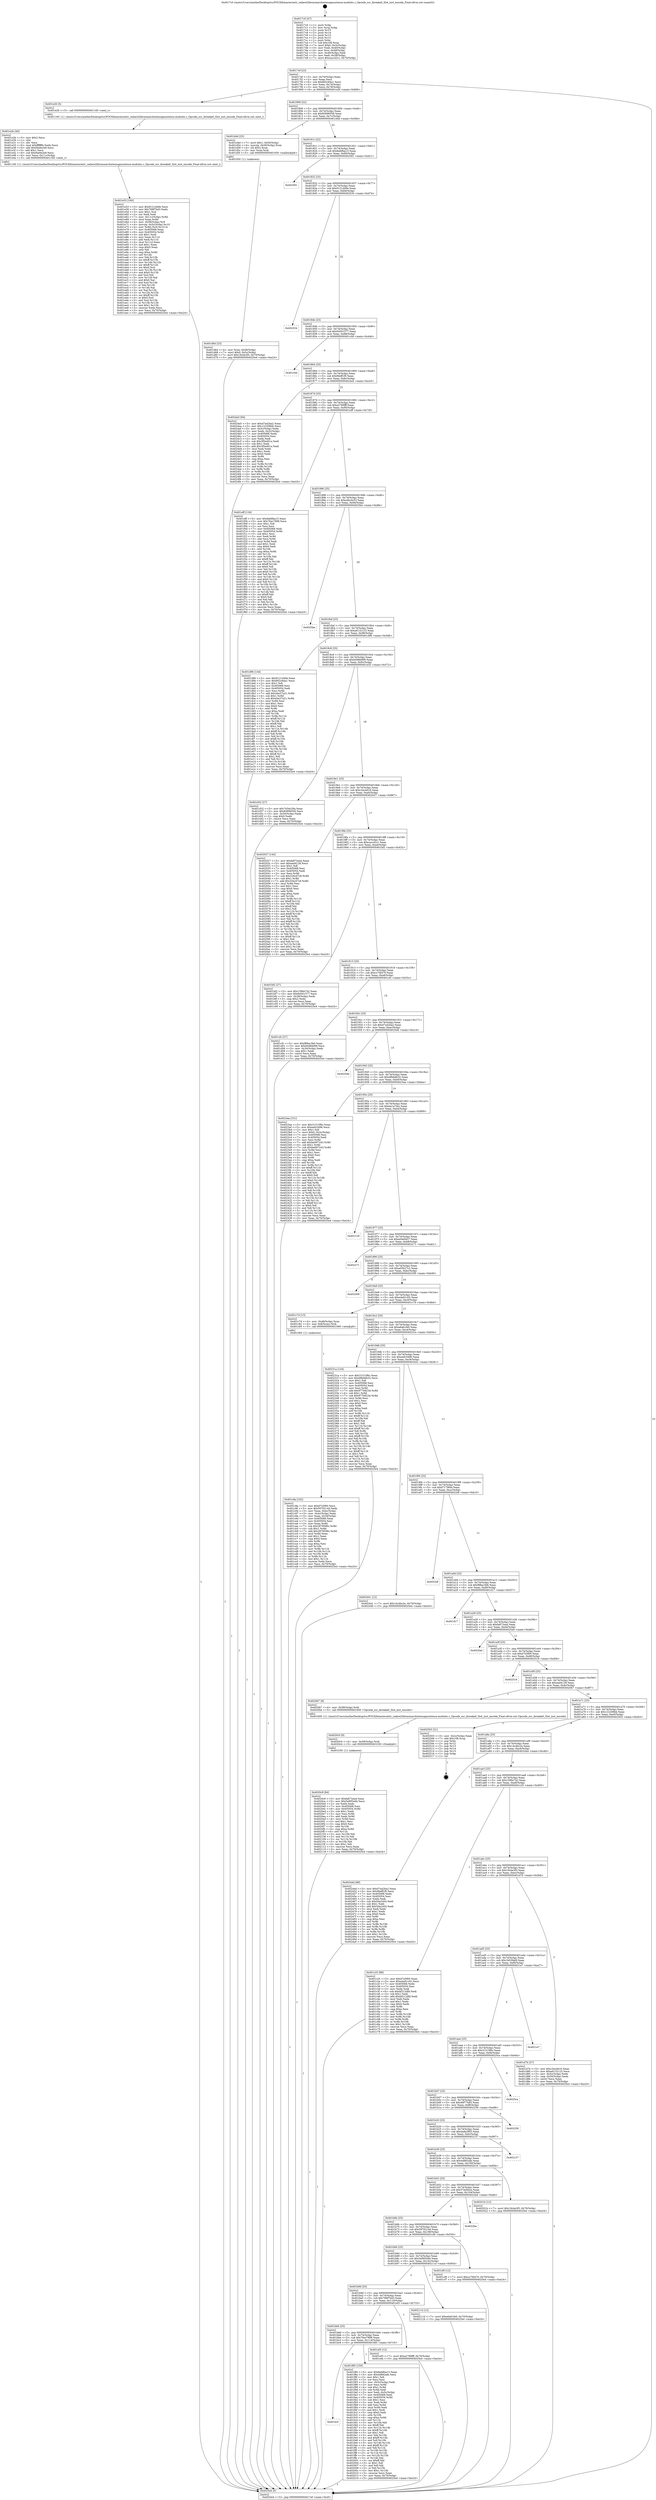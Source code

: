 digraph "0x4017c0" {
  label = "0x4017c0 (/mnt/c/Users/mathe/Desktop/tcc/POCII/binaries/extr_radare2librasmarchxtensagnuxtensa-modules.c_Opcode_xsr_ibreaka0_Slot_inst_encode_Final-ollvm.out::main(0))"
  labelloc = "t"
  node[shape=record]

  Entry [label="",width=0.3,height=0.3,shape=circle,fillcolor=black,style=filled]
  "0x4017ef" [label="{
     0x4017ef [23]\l
     | [instrs]\l
     &nbsp;&nbsp;0x4017ef \<+3\>: mov -0x70(%rbp),%eax\l
     &nbsp;&nbsp;0x4017f2 \<+2\>: mov %eax,%ecx\l
     &nbsp;&nbsp;0x4017f4 \<+6\>: sub $0x802c64a1,%ecx\l
     &nbsp;&nbsp;0x4017fa \<+3\>: mov %eax,-0x74(%rbp)\l
     &nbsp;&nbsp;0x4017fd \<+3\>: mov %ecx,-0x78(%rbp)\l
     &nbsp;&nbsp;0x401800 \<+6\>: je 0000000000401e26 \<main+0x666\>\l
  }"]
  "0x401e26" [label="{
     0x401e26 [5]\l
     | [instrs]\l
     &nbsp;&nbsp;0x401e26 \<+5\>: call 0000000000401160 \<next_i\>\l
     | [calls]\l
     &nbsp;&nbsp;0x401160 \{1\} (/mnt/c/Users/mathe/Desktop/tcc/POCII/binaries/extr_radare2librasmarchxtensagnuxtensa-modules.c_Opcode_xsr_ibreaka0_Slot_inst_encode_Final-ollvm.out::next_i)\l
  }"]
  "0x401806" [label="{
     0x401806 [22]\l
     | [instrs]\l
     &nbsp;&nbsp;0x401806 \<+5\>: jmp 000000000040180b \<main+0x4b\>\l
     &nbsp;&nbsp;0x40180b \<+3\>: mov -0x74(%rbp),%eax\l
     &nbsp;&nbsp;0x40180e \<+5\>: sub $0x83696556,%eax\l
     &nbsp;&nbsp;0x401813 \<+3\>: mov %eax,-0x7c(%rbp)\l
     &nbsp;&nbsp;0x401816 \<+6\>: je 0000000000401d4d \<main+0x58d\>\l
  }"]
  Exit [label="",width=0.3,height=0.3,shape=circle,fillcolor=black,style=filled,peripheries=2]
  "0x401d4d" [label="{
     0x401d4d [23]\l
     | [instrs]\l
     &nbsp;&nbsp;0x401d4d \<+7\>: movl $0x1,-0x50(%rbp)\l
     &nbsp;&nbsp;0x401d54 \<+4\>: movslq -0x50(%rbp),%rax\l
     &nbsp;&nbsp;0x401d58 \<+4\>: shl $0x2,%rax\l
     &nbsp;&nbsp;0x401d5c \<+3\>: mov %rax,%rdi\l
     &nbsp;&nbsp;0x401d5f \<+5\>: call 0000000000401050 \<malloc@plt\>\l
     | [calls]\l
     &nbsp;&nbsp;0x401050 \{1\} (unknown)\l
  }"]
  "0x40181c" [label="{
     0x40181c [22]\l
     | [instrs]\l
     &nbsp;&nbsp;0x40181c \<+5\>: jmp 0000000000401821 \<main+0x61\>\l
     &nbsp;&nbsp;0x401821 \<+3\>: mov -0x74(%rbp),%eax\l
     &nbsp;&nbsp;0x401824 \<+5\>: sub $0x8a68ba15,%eax\l
     &nbsp;&nbsp;0x401829 \<+3\>: mov %eax,-0x80(%rbp)\l
     &nbsp;&nbsp;0x40182c \<+6\>: je 0000000000402581 \<main+0xdc1\>\l
  }"]
  "0x4020c9" [label="{
     0x4020c9 [84]\l
     | [instrs]\l
     &nbsp;&nbsp;0x4020c9 \<+5\>: mov $0xfa872ea4,%eax\l
     &nbsp;&nbsp;0x4020ce \<+5\>: mov $0x5e99544b,%ecx\l
     &nbsp;&nbsp;0x4020d3 \<+2\>: xor %edx,%edx\l
     &nbsp;&nbsp;0x4020d5 \<+7\>: mov 0x405068,%esi\l
     &nbsp;&nbsp;0x4020dc \<+8\>: mov 0x405054,%r8d\l
     &nbsp;&nbsp;0x4020e4 \<+3\>: sub $0x1,%edx\l
     &nbsp;&nbsp;0x4020e7 \<+3\>: mov %esi,%r9d\l
     &nbsp;&nbsp;0x4020ea \<+3\>: add %edx,%r9d\l
     &nbsp;&nbsp;0x4020ed \<+4\>: imul %r9d,%esi\l
     &nbsp;&nbsp;0x4020f1 \<+3\>: and $0x1,%esi\l
     &nbsp;&nbsp;0x4020f4 \<+3\>: cmp $0x0,%esi\l
     &nbsp;&nbsp;0x4020f7 \<+4\>: sete %r10b\l
     &nbsp;&nbsp;0x4020fb \<+4\>: cmp $0xa,%r8d\l
     &nbsp;&nbsp;0x4020ff \<+4\>: setl %r11b\l
     &nbsp;&nbsp;0x402103 \<+3\>: mov %r10b,%bl\l
     &nbsp;&nbsp;0x402106 \<+3\>: and %r11b,%bl\l
     &nbsp;&nbsp;0x402109 \<+3\>: xor %r11b,%r10b\l
     &nbsp;&nbsp;0x40210c \<+3\>: or %r10b,%bl\l
     &nbsp;&nbsp;0x40210f \<+3\>: test $0x1,%bl\l
     &nbsp;&nbsp;0x402112 \<+3\>: cmovne %ecx,%eax\l
     &nbsp;&nbsp;0x402115 \<+3\>: mov %eax,-0x70(%rbp)\l
     &nbsp;&nbsp;0x402118 \<+5\>: jmp 00000000004025e4 \<main+0xe24\>\l
  }"]
  "0x402581" [label="{
     0x402581\l
  }", style=dashed]
  "0x401832" [label="{
     0x401832 [25]\l
     | [instrs]\l
     &nbsp;&nbsp;0x401832 \<+5\>: jmp 0000000000401837 \<main+0x77\>\l
     &nbsp;&nbsp;0x401837 \<+3\>: mov -0x74(%rbp),%eax\l
     &nbsp;&nbsp;0x40183a \<+5\>: sub $0x9121d49e,%eax\l
     &nbsp;&nbsp;0x40183f \<+6\>: mov %eax,-0x84(%rbp)\l
     &nbsp;&nbsp;0x401845 \<+6\>: je 0000000000402534 \<main+0xd74\>\l
  }"]
  "0x4020c0" [label="{
     0x4020c0 [9]\l
     | [instrs]\l
     &nbsp;&nbsp;0x4020c0 \<+4\>: mov -0x58(%rbp),%rdi\l
     &nbsp;&nbsp;0x4020c4 \<+5\>: call 0000000000401030 \<free@plt\>\l
     | [calls]\l
     &nbsp;&nbsp;0x401030 \{1\} (unknown)\l
  }"]
  "0x402534" [label="{
     0x402534\l
  }", style=dashed]
  "0x40184b" [label="{
     0x40184b [25]\l
     | [instrs]\l
     &nbsp;&nbsp;0x40184b \<+5\>: jmp 0000000000401850 \<main+0x90\>\l
     &nbsp;&nbsp;0x401850 \<+3\>: mov -0x74(%rbp),%eax\l
     &nbsp;&nbsp;0x401853 \<+5\>: sub $0x94501577,%eax\l
     &nbsp;&nbsp;0x401858 \<+6\>: mov %eax,-0x88(%rbp)\l
     &nbsp;&nbsp;0x40185e \<+6\>: je 0000000000401c0d \<main+0x44d\>\l
  }"]
  "0x401bcf" [label="{
     0x401bcf\l
  }", style=dashed]
  "0x401c0d" [label="{
     0x401c0d\l
  }", style=dashed]
  "0x401864" [label="{
     0x401864 [25]\l
     | [instrs]\l
     &nbsp;&nbsp;0x401864 \<+5\>: jmp 0000000000401869 \<main+0xa9\>\l
     &nbsp;&nbsp;0x401869 \<+3\>: mov -0x74(%rbp),%eax\l
     &nbsp;&nbsp;0x40186c \<+5\>: sub $0x96eff1f0,%eax\l
     &nbsp;&nbsp;0x401871 \<+6\>: mov %eax,-0x8c(%rbp)\l
     &nbsp;&nbsp;0x401877 \<+6\>: je 00000000004024a5 \<main+0xce5\>\l
  }"]
  "0x401f85" [label="{
     0x401f85 [150]\l
     | [instrs]\l
     &nbsp;&nbsp;0x401f85 \<+5\>: mov $0x8a68ba15,%eax\l
     &nbsp;&nbsp;0x401f8a \<+5\>: mov $0x4d892afe,%ecx\l
     &nbsp;&nbsp;0x401f8f \<+2\>: mov $0x1,%dl\l
     &nbsp;&nbsp;0x401f91 \<+2\>: xor %esi,%esi\l
     &nbsp;&nbsp;0x401f93 \<+3\>: mov -0x5c(%rbp),%edi\l
     &nbsp;&nbsp;0x401f96 \<+3\>: mov %esi,%r8d\l
     &nbsp;&nbsp;0x401f99 \<+4\>: sub $0x1,%r8d\l
     &nbsp;&nbsp;0x401f9d \<+3\>: sub %r8d,%edi\l
     &nbsp;&nbsp;0x401fa0 \<+3\>: mov %edi,-0x5c(%rbp)\l
     &nbsp;&nbsp;0x401fa3 \<+7\>: mov 0x405068,%edi\l
     &nbsp;&nbsp;0x401faa \<+8\>: mov 0x405054,%r8d\l
     &nbsp;&nbsp;0x401fb2 \<+3\>: sub $0x1,%esi\l
     &nbsp;&nbsp;0x401fb5 \<+3\>: mov %edi,%r9d\l
     &nbsp;&nbsp;0x401fb8 \<+3\>: add %esi,%r9d\l
     &nbsp;&nbsp;0x401fbb \<+4\>: imul %r9d,%edi\l
     &nbsp;&nbsp;0x401fbf \<+3\>: and $0x1,%edi\l
     &nbsp;&nbsp;0x401fc2 \<+3\>: cmp $0x0,%edi\l
     &nbsp;&nbsp;0x401fc5 \<+4\>: sete %r10b\l
     &nbsp;&nbsp;0x401fc9 \<+4\>: cmp $0xa,%r8d\l
     &nbsp;&nbsp;0x401fcd \<+4\>: setl %r11b\l
     &nbsp;&nbsp;0x401fd1 \<+3\>: mov %r10b,%bl\l
     &nbsp;&nbsp;0x401fd4 \<+3\>: xor $0xff,%bl\l
     &nbsp;&nbsp;0x401fd7 \<+3\>: mov %r11b,%r14b\l
     &nbsp;&nbsp;0x401fda \<+4\>: xor $0xff,%r14b\l
     &nbsp;&nbsp;0x401fde \<+3\>: xor $0x1,%dl\l
     &nbsp;&nbsp;0x401fe1 \<+3\>: mov %bl,%r15b\l
     &nbsp;&nbsp;0x401fe4 \<+4\>: and $0xff,%r15b\l
     &nbsp;&nbsp;0x401fe8 \<+3\>: and %dl,%r10b\l
     &nbsp;&nbsp;0x401feb \<+3\>: mov %r14b,%r12b\l
     &nbsp;&nbsp;0x401fee \<+4\>: and $0xff,%r12b\l
     &nbsp;&nbsp;0x401ff2 \<+3\>: and %dl,%r11b\l
     &nbsp;&nbsp;0x401ff5 \<+3\>: or %r10b,%r15b\l
     &nbsp;&nbsp;0x401ff8 \<+3\>: or %r11b,%r12b\l
     &nbsp;&nbsp;0x401ffb \<+3\>: xor %r12b,%r15b\l
     &nbsp;&nbsp;0x401ffe \<+3\>: or %r14b,%bl\l
     &nbsp;&nbsp;0x402001 \<+3\>: xor $0xff,%bl\l
     &nbsp;&nbsp;0x402004 \<+3\>: or $0x1,%dl\l
     &nbsp;&nbsp;0x402007 \<+2\>: and %dl,%bl\l
     &nbsp;&nbsp;0x402009 \<+3\>: or %bl,%r15b\l
     &nbsp;&nbsp;0x40200c \<+4\>: test $0x1,%r15b\l
     &nbsp;&nbsp;0x402010 \<+3\>: cmovne %ecx,%eax\l
     &nbsp;&nbsp;0x402013 \<+3\>: mov %eax,-0x70(%rbp)\l
     &nbsp;&nbsp;0x402016 \<+5\>: jmp 00000000004025e4 \<main+0xe24\>\l
  }"]
  "0x4024a5" [label="{
     0x4024a5 [94]\l
     | [instrs]\l
     &nbsp;&nbsp;0x4024a5 \<+5\>: mov $0xd7a42ba2,%eax\l
     &nbsp;&nbsp;0x4024aa \<+5\>: mov $0x122206bb,%ecx\l
     &nbsp;&nbsp;0x4024af \<+3\>: mov -0x3c(%rbp),%edx\l
     &nbsp;&nbsp;0x4024b2 \<+3\>: mov %edx,-0x2c(%rbp)\l
     &nbsp;&nbsp;0x4024b5 \<+7\>: mov 0x405068,%edx\l
     &nbsp;&nbsp;0x4024bc \<+7\>: mov 0x405054,%esi\l
     &nbsp;&nbsp;0x4024c3 \<+2\>: mov %edx,%edi\l
     &nbsp;&nbsp;0x4024c5 \<+6\>: sub $0x3f5ed01a,%edi\l
     &nbsp;&nbsp;0x4024cb \<+3\>: sub $0x1,%edi\l
     &nbsp;&nbsp;0x4024ce \<+6\>: add $0x3f5ed01a,%edi\l
     &nbsp;&nbsp;0x4024d4 \<+3\>: imul %edi,%edx\l
     &nbsp;&nbsp;0x4024d7 \<+3\>: and $0x1,%edx\l
     &nbsp;&nbsp;0x4024da \<+3\>: cmp $0x0,%edx\l
     &nbsp;&nbsp;0x4024dd \<+4\>: sete %r8b\l
     &nbsp;&nbsp;0x4024e1 \<+3\>: cmp $0xa,%esi\l
     &nbsp;&nbsp;0x4024e4 \<+4\>: setl %r9b\l
     &nbsp;&nbsp;0x4024e8 \<+3\>: mov %r8b,%r10b\l
     &nbsp;&nbsp;0x4024eb \<+3\>: and %r9b,%r10b\l
     &nbsp;&nbsp;0x4024ee \<+3\>: xor %r9b,%r8b\l
     &nbsp;&nbsp;0x4024f1 \<+3\>: or %r8b,%r10b\l
     &nbsp;&nbsp;0x4024f4 \<+4\>: test $0x1,%r10b\l
     &nbsp;&nbsp;0x4024f8 \<+3\>: cmovne %ecx,%eax\l
     &nbsp;&nbsp;0x4024fb \<+3\>: mov %eax,-0x70(%rbp)\l
     &nbsp;&nbsp;0x4024fe \<+5\>: jmp 00000000004025e4 \<main+0xe24\>\l
  }"]
  "0x40187d" [label="{
     0x40187d [25]\l
     | [instrs]\l
     &nbsp;&nbsp;0x40187d \<+5\>: jmp 0000000000401882 \<main+0xc2\>\l
     &nbsp;&nbsp;0x401882 \<+3\>: mov -0x74(%rbp),%eax\l
     &nbsp;&nbsp;0x401885 \<+5\>: sub $0xa2789fff,%eax\l
     &nbsp;&nbsp;0x40188a \<+6\>: mov %eax,-0x90(%rbp)\l
     &nbsp;&nbsp;0x401890 \<+6\>: je 0000000000401eff \<main+0x73f\>\l
  }"]
  "0x401bb6" [label="{
     0x401bb6 [25]\l
     | [instrs]\l
     &nbsp;&nbsp;0x401bb6 \<+5\>: jmp 0000000000401bbb \<main+0x3fb\>\l
     &nbsp;&nbsp;0x401bbb \<+3\>: mov -0x74(%rbp),%eax\l
     &nbsp;&nbsp;0x401bbe \<+5\>: sub $0x76ac7898,%eax\l
     &nbsp;&nbsp;0x401bc3 \<+6\>: mov %eax,-0x114(%rbp)\l
     &nbsp;&nbsp;0x401bc9 \<+6\>: je 0000000000401f85 \<main+0x7c5\>\l
  }"]
  "0x401eff" [label="{
     0x401eff [134]\l
     | [instrs]\l
     &nbsp;&nbsp;0x401eff \<+5\>: mov $0x8a68ba15,%eax\l
     &nbsp;&nbsp;0x401f04 \<+5\>: mov $0x76ac7898,%ecx\l
     &nbsp;&nbsp;0x401f09 \<+2\>: mov $0x1,%dl\l
     &nbsp;&nbsp;0x401f0b \<+2\>: xor %esi,%esi\l
     &nbsp;&nbsp;0x401f0d \<+7\>: mov 0x405068,%edi\l
     &nbsp;&nbsp;0x401f14 \<+8\>: mov 0x405054,%r8d\l
     &nbsp;&nbsp;0x401f1c \<+3\>: sub $0x1,%esi\l
     &nbsp;&nbsp;0x401f1f \<+3\>: mov %edi,%r9d\l
     &nbsp;&nbsp;0x401f22 \<+3\>: add %esi,%r9d\l
     &nbsp;&nbsp;0x401f25 \<+4\>: imul %r9d,%edi\l
     &nbsp;&nbsp;0x401f29 \<+3\>: and $0x1,%edi\l
     &nbsp;&nbsp;0x401f2c \<+3\>: cmp $0x0,%edi\l
     &nbsp;&nbsp;0x401f2f \<+4\>: sete %r10b\l
     &nbsp;&nbsp;0x401f33 \<+4\>: cmp $0xa,%r8d\l
     &nbsp;&nbsp;0x401f37 \<+4\>: setl %r11b\l
     &nbsp;&nbsp;0x401f3b \<+3\>: mov %r10b,%bl\l
     &nbsp;&nbsp;0x401f3e \<+3\>: xor $0xff,%bl\l
     &nbsp;&nbsp;0x401f41 \<+3\>: mov %r11b,%r14b\l
     &nbsp;&nbsp;0x401f44 \<+4\>: xor $0xff,%r14b\l
     &nbsp;&nbsp;0x401f48 \<+3\>: xor $0x0,%dl\l
     &nbsp;&nbsp;0x401f4b \<+3\>: mov %bl,%r15b\l
     &nbsp;&nbsp;0x401f4e \<+4\>: and $0x0,%r15b\l
     &nbsp;&nbsp;0x401f52 \<+3\>: and %dl,%r10b\l
     &nbsp;&nbsp;0x401f55 \<+3\>: mov %r14b,%r12b\l
     &nbsp;&nbsp;0x401f58 \<+4\>: and $0x0,%r12b\l
     &nbsp;&nbsp;0x401f5c \<+3\>: and %dl,%r11b\l
     &nbsp;&nbsp;0x401f5f \<+3\>: or %r10b,%r15b\l
     &nbsp;&nbsp;0x401f62 \<+3\>: or %r11b,%r12b\l
     &nbsp;&nbsp;0x401f65 \<+3\>: xor %r12b,%r15b\l
     &nbsp;&nbsp;0x401f68 \<+3\>: or %r14b,%bl\l
     &nbsp;&nbsp;0x401f6b \<+3\>: xor $0xff,%bl\l
     &nbsp;&nbsp;0x401f6e \<+3\>: or $0x0,%dl\l
     &nbsp;&nbsp;0x401f71 \<+2\>: and %dl,%bl\l
     &nbsp;&nbsp;0x401f73 \<+3\>: or %bl,%r15b\l
     &nbsp;&nbsp;0x401f76 \<+4\>: test $0x1,%r15b\l
     &nbsp;&nbsp;0x401f7a \<+3\>: cmovne %ecx,%eax\l
     &nbsp;&nbsp;0x401f7d \<+3\>: mov %eax,-0x70(%rbp)\l
     &nbsp;&nbsp;0x401f80 \<+5\>: jmp 00000000004025e4 \<main+0xe24\>\l
  }"]
  "0x401896" [label="{
     0x401896 [25]\l
     | [instrs]\l
     &nbsp;&nbsp;0x401896 \<+5\>: jmp 000000000040189b \<main+0xdb\>\l
     &nbsp;&nbsp;0x40189b \<+3\>: mov -0x74(%rbp),%eax\l
     &nbsp;&nbsp;0x40189e \<+5\>: sub $0xa4bc4c53,%eax\l
     &nbsp;&nbsp;0x4018a3 \<+6\>: mov %eax,-0x94(%rbp)\l
     &nbsp;&nbsp;0x4018a9 \<+6\>: je 00000000004025be \<main+0xdfe\>\l
  }"]
  "0x401ef3" [label="{
     0x401ef3 [12]\l
     | [instrs]\l
     &nbsp;&nbsp;0x401ef3 \<+7\>: movl $0xa2789fff,-0x70(%rbp)\l
     &nbsp;&nbsp;0x401efa \<+5\>: jmp 00000000004025e4 \<main+0xe24\>\l
  }"]
  "0x4025be" [label="{
     0x4025be\l
  }", style=dashed]
  "0x4018af" [label="{
     0x4018af [25]\l
     | [instrs]\l
     &nbsp;&nbsp;0x4018af \<+5\>: jmp 00000000004018b4 \<main+0xf4\>\l
     &nbsp;&nbsp;0x4018b4 \<+3\>: mov -0x74(%rbp),%eax\l
     &nbsp;&nbsp;0x4018b7 \<+5\>: sub $0xa6132123,%eax\l
     &nbsp;&nbsp;0x4018bc \<+6\>: mov %eax,-0x98(%rbp)\l
     &nbsp;&nbsp;0x4018c2 \<+6\>: je 0000000000401d96 \<main+0x5d6\>\l
  }"]
  "0x401b9d" [label="{
     0x401b9d [25]\l
     | [instrs]\l
     &nbsp;&nbsp;0x401b9d \<+5\>: jmp 0000000000401ba2 \<main+0x3e2\>\l
     &nbsp;&nbsp;0x401ba2 \<+3\>: mov -0x74(%rbp),%eax\l
     &nbsp;&nbsp;0x401ba5 \<+5\>: sub $0x768f7bd3,%eax\l
     &nbsp;&nbsp;0x401baa \<+6\>: mov %eax,-0x110(%rbp)\l
     &nbsp;&nbsp;0x401bb0 \<+6\>: je 0000000000401ef3 \<main+0x733\>\l
  }"]
  "0x401d96" [label="{
     0x401d96 [144]\l
     | [instrs]\l
     &nbsp;&nbsp;0x401d96 \<+5\>: mov $0x9121d49e,%eax\l
     &nbsp;&nbsp;0x401d9b \<+5\>: mov $0x802c64a1,%ecx\l
     &nbsp;&nbsp;0x401da0 \<+2\>: mov $0x1,%dl\l
     &nbsp;&nbsp;0x401da2 \<+7\>: mov 0x405068,%esi\l
     &nbsp;&nbsp;0x401da9 \<+7\>: mov 0x405054,%edi\l
     &nbsp;&nbsp;0x401db0 \<+3\>: mov %esi,%r8d\l
     &nbsp;&nbsp;0x401db3 \<+7\>: add $0x44e37a21,%r8d\l
     &nbsp;&nbsp;0x401dba \<+4\>: sub $0x1,%r8d\l
     &nbsp;&nbsp;0x401dbe \<+7\>: sub $0x44e37a21,%r8d\l
     &nbsp;&nbsp;0x401dc5 \<+4\>: imul %r8d,%esi\l
     &nbsp;&nbsp;0x401dc9 \<+3\>: and $0x1,%esi\l
     &nbsp;&nbsp;0x401dcc \<+3\>: cmp $0x0,%esi\l
     &nbsp;&nbsp;0x401dcf \<+4\>: sete %r9b\l
     &nbsp;&nbsp;0x401dd3 \<+3\>: cmp $0xa,%edi\l
     &nbsp;&nbsp;0x401dd6 \<+4\>: setl %r10b\l
     &nbsp;&nbsp;0x401dda \<+3\>: mov %r9b,%r11b\l
     &nbsp;&nbsp;0x401ddd \<+4\>: xor $0xff,%r11b\l
     &nbsp;&nbsp;0x401de1 \<+3\>: mov %r10b,%bl\l
     &nbsp;&nbsp;0x401de4 \<+3\>: xor $0xff,%bl\l
     &nbsp;&nbsp;0x401de7 \<+3\>: xor $0x1,%dl\l
     &nbsp;&nbsp;0x401dea \<+3\>: mov %r11b,%r14b\l
     &nbsp;&nbsp;0x401ded \<+4\>: and $0xff,%r14b\l
     &nbsp;&nbsp;0x401df1 \<+3\>: and %dl,%r9b\l
     &nbsp;&nbsp;0x401df4 \<+3\>: mov %bl,%r15b\l
     &nbsp;&nbsp;0x401df7 \<+4\>: and $0xff,%r15b\l
     &nbsp;&nbsp;0x401dfb \<+3\>: and %dl,%r10b\l
     &nbsp;&nbsp;0x401dfe \<+3\>: or %r9b,%r14b\l
     &nbsp;&nbsp;0x401e01 \<+3\>: or %r10b,%r15b\l
     &nbsp;&nbsp;0x401e04 \<+3\>: xor %r15b,%r14b\l
     &nbsp;&nbsp;0x401e07 \<+3\>: or %bl,%r11b\l
     &nbsp;&nbsp;0x401e0a \<+4\>: xor $0xff,%r11b\l
     &nbsp;&nbsp;0x401e0e \<+3\>: or $0x1,%dl\l
     &nbsp;&nbsp;0x401e11 \<+3\>: and %dl,%r11b\l
     &nbsp;&nbsp;0x401e14 \<+3\>: or %r11b,%r14b\l
     &nbsp;&nbsp;0x401e17 \<+4\>: test $0x1,%r14b\l
     &nbsp;&nbsp;0x401e1b \<+3\>: cmovne %ecx,%eax\l
     &nbsp;&nbsp;0x401e1e \<+3\>: mov %eax,-0x70(%rbp)\l
     &nbsp;&nbsp;0x401e21 \<+5\>: jmp 00000000004025e4 \<main+0xe24\>\l
  }"]
  "0x4018c8" [label="{
     0x4018c8 [25]\l
     | [instrs]\l
     &nbsp;&nbsp;0x4018c8 \<+5\>: jmp 00000000004018cd \<main+0x10d\>\l
     &nbsp;&nbsp;0x4018cd \<+3\>: mov -0x74(%rbp),%eax\l
     &nbsp;&nbsp;0x4018d0 \<+5\>: sub $0xb0d8dd99,%eax\l
     &nbsp;&nbsp;0x4018d5 \<+6\>: mov %eax,-0x9c(%rbp)\l
     &nbsp;&nbsp;0x4018db \<+6\>: je 0000000000401d32 \<main+0x572\>\l
  }"]
  "0x40211d" [label="{
     0x40211d [12]\l
     | [instrs]\l
     &nbsp;&nbsp;0x40211d \<+7\>: movl $0xe6a61fe0,-0x70(%rbp)\l
     &nbsp;&nbsp;0x402124 \<+5\>: jmp 00000000004025e4 \<main+0xe24\>\l
  }"]
  "0x401d32" [label="{
     0x401d32 [27]\l
     | [instrs]\l
     &nbsp;&nbsp;0x401d32 \<+5\>: mov $0x7d3dc29a,%eax\l
     &nbsp;&nbsp;0x401d37 \<+5\>: mov $0x83696556,%ecx\l
     &nbsp;&nbsp;0x401d3c \<+3\>: mov -0x34(%rbp),%edx\l
     &nbsp;&nbsp;0x401d3f \<+3\>: cmp $0x0,%edx\l
     &nbsp;&nbsp;0x401d42 \<+3\>: cmove %ecx,%eax\l
     &nbsp;&nbsp;0x401d45 \<+3\>: mov %eax,-0x70(%rbp)\l
     &nbsp;&nbsp;0x401d48 \<+5\>: jmp 00000000004025e4 \<main+0xe24\>\l
  }"]
  "0x4018e1" [label="{
     0x4018e1 [25]\l
     | [instrs]\l
     &nbsp;&nbsp;0x4018e1 \<+5\>: jmp 00000000004018e6 \<main+0x126\>\l
     &nbsp;&nbsp;0x4018e6 \<+3\>: mov -0x74(%rbp),%eax\l
     &nbsp;&nbsp;0x4018e9 \<+5\>: sub $0xc3ac4616,%eax\l
     &nbsp;&nbsp;0x4018ee \<+6\>: mov %eax,-0xa0(%rbp)\l
     &nbsp;&nbsp;0x4018f4 \<+6\>: je 0000000000402027 \<main+0x867\>\l
  }"]
  "0x401e53" [label="{
     0x401e53 [160]\l
     | [instrs]\l
     &nbsp;&nbsp;0x401e53 \<+5\>: mov $0x9121d49e,%ecx\l
     &nbsp;&nbsp;0x401e58 \<+5\>: mov $0x768f7bd3,%edx\l
     &nbsp;&nbsp;0x401e5d \<+3\>: mov $0x1,%sil\l
     &nbsp;&nbsp;0x401e60 \<+2\>: xor %edi,%edi\l
     &nbsp;&nbsp;0x401e62 \<+7\>: mov -0x11c(%rbp),%r8d\l
     &nbsp;&nbsp;0x401e69 \<+4\>: imul %eax,%r8d\l
     &nbsp;&nbsp;0x401e6d \<+4\>: mov -0x58(%rbp),%r9\l
     &nbsp;&nbsp;0x401e71 \<+4\>: movslq -0x5c(%rbp),%r10\l
     &nbsp;&nbsp;0x401e75 \<+4\>: mov %r8d,(%r9,%r10,4)\l
     &nbsp;&nbsp;0x401e79 \<+7\>: mov 0x405068,%eax\l
     &nbsp;&nbsp;0x401e80 \<+8\>: mov 0x405054,%r8d\l
     &nbsp;&nbsp;0x401e88 \<+3\>: sub $0x1,%edi\l
     &nbsp;&nbsp;0x401e8b \<+3\>: mov %eax,%r11d\l
     &nbsp;&nbsp;0x401e8e \<+3\>: add %edi,%r11d\l
     &nbsp;&nbsp;0x401e91 \<+4\>: imul %r11d,%eax\l
     &nbsp;&nbsp;0x401e95 \<+3\>: and $0x1,%eax\l
     &nbsp;&nbsp;0x401e98 \<+3\>: cmp $0x0,%eax\l
     &nbsp;&nbsp;0x401e9b \<+3\>: sete %bl\l
     &nbsp;&nbsp;0x401e9e \<+4\>: cmp $0xa,%r8d\l
     &nbsp;&nbsp;0x401ea2 \<+4\>: setl %r14b\l
     &nbsp;&nbsp;0x401ea6 \<+3\>: mov %bl,%r15b\l
     &nbsp;&nbsp;0x401ea9 \<+4\>: xor $0xff,%r15b\l
     &nbsp;&nbsp;0x401ead \<+3\>: mov %r14b,%r12b\l
     &nbsp;&nbsp;0x401eb0 \<+4\>: xor $0xff,%r12b\l
     &nbsp;&nbsp;0x401eb4 \<+4\>: xor $0x0,%sil\l
     &nbsp;&nbsp;0x401eb8 \<+3\>: mov %r15b,%r13b\l
     &nbsp;&nbsp;0x401ebb \<+4\>: and $0x0,%r13b\l
     &nbsp;&nbsp;0x401ebf \<+3\>: and %sil,%bl\l
     &nbsp;&nbsp;0x401ec2 \<+3\>: mov %r12b,%al\l
     &nbsp;&nbsp;0x401ec5 \<+2\>: and $0x0,%al\l
     &nbsp;&nbsp;0x401ec7 \<+3\>: and %sil,%r14b\l
     &nbsp;&nbsp;0x401eca \<+3\>: or %bl,%r13b\l
     &nbsp;&nbsp;0x401ecd \<+3\>: or %r14b,%al\l
     &nbsp;&nbsp;0x401ed0 \<+3\>: xor %al,%r13b\l
     &nbsp;&nbsp;0x401ed3 \<+3\>: or %r12b,%r15b\l
     &nbsp;&nbsp;0x401ed6 \<+4\>: xor $0xff,%r15b\l
     &nbsp;&nbsp;0x401eda \<+4\>: or $0x0,%sil\l
     &nbsp;&nbsp;0x401ede \<+3\>: and %sil,%r15b\l
     &nbsp;&nbsp;0x401ee1 \<+3\>: or %r15b,%r13b\l
     &nbsp;&nbsp;0x401ee4 \<+4\>: test $0x1,%r13b\l
     &nbsp;&nbsp;0x401ee8 \<+3\>: cmovne %edx,%ecx\l
     &nbsp;&nbsp;0x401eeb \<+3\>: mov %ecx,-0x70(%rbp)\l
     &nbsp;&nbsp;0x401eee \<+5\>: jmp 00000000004025e4 \<main+0xe24\>\l
  }"]
  "0x402027" [label="{
     0x402027 [144]\l
     | [instrs]\l
     &nbsp;&nbsp;0x402027 \<+5\>: mov $0xfa872ea4,%eax\l
     &nbsp;&nbsp;0x40202c \<+5\>: mov $0xead4128,%ecx\l
     &nbsp;&nbsp;0x402031 \<+2\>: mov $0x1,%dl\l
     &nbsp;&nbsp;0x402033 \<+7\>: mov 0x405068,%esi\l
     &nbsp;&nbsp;0x40203a \<+7\>: mov 0x405054,%edi\l
     &nbsp;&nbsp;0x402041 \<+3\>: mov %esi,%r8d\l
     &nbsp;&nbsp;0x402044 \<+7\>: sub $0x334cd7c8,%r8d\l
     &nbsp;&nbsp;0x40204b \<+4\>: sub $0x1,%r8d\l
     &nbsp;&nbsp;0x40204f \<+7\>: add $0x334cd7c8,%r8d\l
     &nbsp;&nbsp;0x402056 \<+4\>: imul %r8d,%esi\l
     &nbsp;&nbsp;0x40205a \<+3\>: and $0x1,%esi\l
     &nbsp;&nbsp;0x40205d \<+3\>: cmp $0x0,%esi\l
     &nbsp;&nbsp;0x402060 \<+4\>: sete %r9b\l
     &nbsp;&nbsp;0x402064 \<+3\>: cmp $0xa,%edi\l
     &nbsp;&nbsp;0x402067 \<+4\>: setl %r10b\l
     &nbsp;&nbsp;0x40206b \<+3\>: mov %r9b,%r11b\l
     &nbsp;&nbsp;0x40206e \<+4\>: xor $0xff,%r11b\l
     &nbsp;&nbsp;0x402072 \<+3\>: mov %r10b,%bl\l
     &nbsp;&nbsp;0x402075 \<+3\>: xor $0xff,%bl\l
     &nbsp;&nbsp;0x402078 \<+3\>: xor $0x1,%dl\l
     &nbsp;&nbsp;0x40207b \<+3\>: mov %r11b,%r14b\l
     &nbsp;&nbsp;0x40207e \<+4\>: and $0xff,%r14b\l
     &nbsp;&nbsp;0x402082 \<+3\>: and %dl,%r9b\l
     &nbsp;&nbsp;0x402085 \<+3\>: mov %bl,%r15b\l
     &nbsp;&nbsp;0x402088 \<+4\>: and $0xff,%r15b\l
     &nbsp;&nbsp;0x40208c \<+3\>: and %dl,%r10b\l
     &nbsp;&nbsp;0x40208f \<+3\>: or %r9b,%r14b\l
     &nbsp;&nbsp;0x402092 \<+3\>: or %r10b,%r15b\l
     &nbsp;&nbsp;0x402095 \<+3\>: xor %r15b,%r14b\l
     &nbsp;&nbsp;0x402098 \<+3\>: or %bl,%r11b\l
     &nbsp;&nbsp;0x40209b \<+4\>: xor $0xff,%r11b\l
     &nbsp;&nbsp;0x40209f \<+3\>: or $0x1,%dl\l
     &nbsp;&nbsp;0x4020a2 \<+3\>: and %dl,%r11b\l
     &nbsp;&nbsp;0x4020a5 \<+3\>: or %r11b,%r14b\l
     &nbsp;&nbsp;0x4020a8 \<+4\>: test $0x1,%r14b\l
     &nbsp;&nbsp;0x4020ac \<+3\>: cmovne %ecx,%eax\l
     &nbsp;&nbsp;0x4020af \<+3\>: mov %eax,-0x70(%rbp)\l
     &nbsp;&nbsp;0x4020b2 \<+5\>: jmp 00000000004025e4 \<main+0xe24\>\l
  }"]
  "0x4018fa" [label="{
     0x4018fa [25]\l
     | [instrs]\l
     &nbsp;&nbsp;0x4018fa \<+5\>: jmp 00000000004018ff \<main+0x13f\>\l
     &nbsp;&nbsp;0x4018ff \<+3\>: mov -0x74(%rbp),%eax\l
     &nbsp;&nbsp;0x401902 \<+5\>: sub $0xcacc42c1,%eax\l
     &nbsp;&nbsp;0x401907 \<+6\>: mov %eax,-0xa4(%rbp)\l
     &nbsp;&nbsp;0x40190d \<+6\>: je 0000000000401bf2 \<main+0x432\>\l
  }"]
  "0x401e2b" [label="{
     0x401e2b [40]\l
     | [instrs]\l
     &nbsp;&nbsp;0x401e2b \<+5\>: mov $0x2,%ecx\l
     &nbsp;&nbsp;0x401e30 \<+1\>: cltd\l
     &nbsp;&nbsp;0x401e31 \<+2\>: idiv %ecx\l
     &nbsp;&nbsp;0x401e33 \<+6\>: imul $0xfffffffe,%edx,%ecx\l
     &nbsp;&nbsp;0x401e39 \<+6\>: add $0xf4a9a3a9,%ecx\l
     &nbsp;&nbsp;0x401e3f \<+3\>: add $0x1,%ecx\l
     &nbsp;&nbsp;0x401e42 \<+6\>: sub $0xf4a9a3a9,%ecx\l
     &nbsp;&nbsp;0x401e48 \<+6\>: mov %ecx,-0x11c(%rbp)\l
     &nbsp;&nbsp;0x401e4e \<+5\>: call 0000000000401160 \<next_i\>\l
     | [calls]\l
     &nbsp;&nbsp;0x401160 \{1\} (/mnt/c/Users/mathe/Desktop/tcc/POCII/binaries/extr_radare2librasmarchxtensagnuxtensa-modules.c_Opcode_xsr_ibreaka0_Slot_inst_encode_Final-ollvm.out::next_i)\l
  }"]
  "0x401bf2" [label="{
     0x401bf2 [27]\l
     | [instrs]\l
     &nbsp;&nbsp;0x401bf2 \<+5\>: mov $0x1596e742,%eax\l
     &nbsp;&nbsp;0x401bf7 \<+5\>: mov $0x94501577,%ecx\l
     &nbsp;&nbsp;0x401bfc \<+3\>: mov -0x38(%rbp),%edx\l
     &nbsp;&nbsp;0x401bff \<+3\>: cmp $0x2,%edx\l
     &nbsp;&nbsp;0x401c02 \<+3\>: cmovne %ecx,%eax\l
     &nbsp;&nbsp;0x401c05 \<+3\>: mov %eax,-0x70(%rbp)\l
     &nbsp;&nbsp;0x401c08 \<+5\>: jmp 00000000004025e4 \<main+0xe24\>\l
  }"]
  "0x401913" [label="{
     0x401913 [25]\l
     | [instrs]\l
     &nbsp;&nbsp;0x401913 \<+5\>: jmp 0000000000401918 \<main+0x158\>\l
     &nbsp;&nbsp;0x401918 \<+3\>: mov -0x74(%rbp),%eax\l
     &nbsp;&nbsp;0x40191b \<+5\>: sub $0xcc7fd470,%eax\l
     &nbsp;&nbsp;0x401920 \<+6\>: mov %eax,-0xa8(%rbp)\l
     &nbsp;&nbsp;0x401926 \<+6\>: je 0000000000401cfc \<main+0x53c\>\l
  }"]
  "0x4025e4" [label="{
     0x4025e4 [5]\l
     | [instrs]\l
     &nbsp;&nbsp;0x4025e4 \<+5\>: jmp 00000000004017ef \<main+0x2f\>\l
  }"]
  "0x4017c0" [label="{
     0x4017c0 [47]\l
     | [instrs]\l
     &nbsp;&nbsp;0x4017c0 \<+1\>: push %rbp\l
     &nbsp;&nbsp;0x4017c1 \<+3\>: mov %rsp,%rbp\l
     &nbsp;&nbsp;0x4017c4 \<+2\>: push %r15\l
     &nbsp;&nbsp;0x4017c6 \<+2\>: push %r14\l
     &nbsp;&nbsp;0x4017c8 \<+2\>: push %r13\l
     &nbsp;&nbsp;0x4017ca \<+2\>: push %r12\l
     &nbsp;&nbsp;0x4017cc \<+1\>: push %rbx\l
     &nbsp;&nbsp;0x4017cd \<+7\>: sub $0x108,%rsp\l
     &nbsp;&nbsp;0x4017d4 \<+7\>: movl $0x0,-0x3c(%rbp)\l
     &nbsp;&nbsp;0x4017db \<+3\>: mov %edi,-0x40(%rbp)\l
     &nbsp;&nbsp;0x4017de \<+4\>: mov %rsi,-0x48(%rbp)\l
     &nbsp;&nbsp;0x4017e2 \<+3\>: mov -0x40(%rbp),%edi\l
     &nbsp;&nbsp;0x4017e5 \<+3\>: mov %edi,-0x38(%rbp)\l
     &nbsp;&nbsp;0x4017e8 \<+7\>: movl $0xcacc42c1,-0x70(%rbp)\l
  }"]
  "0x401d64" [label="{
     0x401d64 [23]\l
     | [instrs]\l
     &nbsp;&nbsp;0x401d64 \<+4\>: mov %rax,-0x58(%rbp)\l
     &nbsp;&nbsp;0x401d68 \<+7\>: movl $0x0,-0x5c(%rbp)\l
     &nbsp;&nbsp;0x401d6f \<+7\>: movl $0x19cbe3f3,-0x70(%rbp)\l
     &nbsp;&nbsp;0x401d76 \<+5\>: jmp 00000000004025e4 \<main+0xe24\>\l
  }"]
  "0x401cfc" [label="{
     0x401cfc [27]\l
     | [instrs]\l
     &nbsp;&nbsp;0x401cfc \<+5\>: mov $0xf88ac3b6,%eax\l
     &nbsp;&nbsp;0x401d01 \<+5\>: mov $0xb0d8dd99,%ecx\l
     &nbsp;&nbsp;0x401d06 \<+3\>: mov -0x34(%rbp),%edx\l
     &nbsp;&nbsp;0x401d09 \<+3\>: cmp $0x1,%edx\l
     &nbsp;&nbsp;0x401d0c \<+3\>: cmovl %ecx,%eax\l
     &nbsp;&nbsp;0x401d0f \<+3\>: mov %eax,-0x70(%rbp)\l
     &nbsp;&nbsp;0x401d12 \<+5\>: jmp 00000000004025e4 \<main+0xe24\>\l
  }"]
  "0x40192c" [label="{
     0x40192c [25]\l
     | [instrs]\l
     &nbsp;&nbsp;0x40192c \<+5\>: jmp 0000000000401931 \<main+0x171\>\l
     &nbsp;&nbsp;0x401931 \<+3\>: mov -0x74(%rbp),%eax\l
     &nbsp;&nbsp;0x401934 \<+5\>: sub $0xd7a42ba2,%eax\l
     &nbsp;&nbsp;0x401939 \<+6\>: mov %eax,-0xac(%rbp)\l
     &nbsp;&nbsp;0x40193f \<+6\>: je 00000000004025dd \<main+0xe1d\>\l
  }"]
  "0x401b84" [label="{
     0x401b84 [25]\l
     | [instrs]\l
     &nbsp;&nbsp;0x401b84 \<+5\>: jmp 0000000000401b89 \<main+0x3c9\>\l
     &nbsp;&nbsp;0x401b89 \<+3\>: mov -0x74(%rbp),%eax\l
     &nbsp;&nbsp;0x401b8c \<+5\>: sub $0x5e99544b,%eax\l
     &nbsp;&nbsp;0x401b91 \<+6\>: mov %eax,-0x10c(%rbp)\l
     &nbsp;&nbsp;0x401b97 \<+6\>: je 000000000040211d \<main+0x95d\>\l
  }"]
  "0x4025dd" [label="{
     0x4025dd\l
  }", style=dashed]
  "0x401945" [label="{
     0x401945 [25]\l
     | [instrs]\l
     &nbsp;&nbsp;0x401945 \<+5\>: jmp 000000000040194a \<main+0x18a\>\l
     &nbsp;&nbsp;0x40194a \<+3\>: mov -0x74(%rbp),%eax\l
     &nbsp;&nbsp;0x40194d \<+5\>: sub $0xd8bb6b32,%eax\l
     &nbsp;&nbsp;0x401952 \<+6\>: mov %eax,-0xb0(%rbp)\l
     &nbsp;&nbsp;0x401958 \<+6\>: je 00000000004023aa \<main+0xbea\>\l
  }"]
  "0x401cf0" [label="{
     0x401cf0 [12]\l
     | [instrs]\l
     &nbsp;&nbsp;0x401cf0 \<+7\>: movl $0xcc7fd470,-0x70(%rbp)\l
     &nbsp;&nbsp;0x401cf7 \<+5\>: jmp 00000000004025e4 \<main+0xe24\>\l
  }"]
  "0x4023aa" [label="{
     0x4023aa [151]\l
     | [instrs]\l
     &nbsp;&nbsp;0x4023aa \<+5\>: mov $0x31515f6c,%eax\l
     &nbsp;&nbsp;0x4023af \<+5\>: mov $0xeefc3496,%ecx\l
     &nbsp;&nbsp;0x4023b4 \<+2\>: mov $0x1,%dl\l
     &nbsp;&nbsp;0x4023b6 \<+7\>: movl $0x0,-0x3c(%rbp)\l
     &nbsp;&nbsp;0x4023bd \<+7\>: mov 0x405068,%esi\l
     &nbsp;&nbsp;0x4023c4 \<+7\>: mov 0x405054,%edi\l
     &nbsp;&nbsp;0x4023cb \<+3\>: mov %esi,%r8d\l
     &nbsp;&nbsp;0x4023ce \<+7\>: add $0xbe097243,%r8d\l
     &nbsp;&nbsp;0x4023d5 \<+4\>: sub $0x1,%r8d\l
     &nbsp;&nbsp;0x4023d9 \<+7\>: sub $0xbe097243,%r8d\l
     &nbsp;&nbsp;0x4023e0 \<+4\>: imul %r8d,%esi\l
     &nbsp;&nbsp;0x4023e4 \<+3\>: and $0x1,%esi\l
     &nbsp;&nbsp;0x4023e7 \<+3\>: cmp $0x0,%esi\l
     &nbsp;&nbsp;0x4023ea \<+4\>: sete %r9b\l
     &nbsp;&nbsp;0x4023ee \<+3\>: cmp $0xa,%edi\l
     &nbsp;&nbsp;0x4023f1 \<+4\>: setl %r10b\l
     &nbsp;&nbsp;0x4023f5 \<+3\>: mov %r9b,%r11b\l
     &nbsp;&nbsp;0x4023f8 \<+4\>: xor $0xff,%r11b\l
     &nbsp;&nbsp;0x4023fc \<+3\>: mov %r10b,%bl\l
     &nbsp;&nbsp;0x4023ff \<+3\>: xor $0xff,%bl\l
     &nbsp;&nbsp;0x402402 \<+3\>: xor $0x0,%dl\l
     &nbsp;&nbsp;0x402405 \<+3\>: mov %r11b,%r14b\l
     &nbsp;&nbsp;0x402408 \<+4\>: and $0x0,%r14b\l
     &nbsp;&nbsp;0x40240c \<+3\>: and %dl,%r9b\l
     &nbsp;&nbsp;0x40240f \<+3\>: mov %bl,%r15b\l
     &nbsp;&nbsp;0x402412 \<+4\>: and $0x0,%r15b\l
     &nbsp;&nbsp;0x402416 \<+3\>: and %dl,%r10b\l
     &nbsp;&nbsp;0x402419 \<+3\>: or %r9b,%r14b\l
     &nbsp;&nbsp;0x40241c \<+3\>: or %r10b,%r15b\l
     &nbsp;&nbsp;0x40241f \<+3\>: xor %r15b,%r14b\l
     &nbsp;&nbsp;0x402422 \<+3\>: or %bl,%r11b\l
     &nbsp;&nbsp;0x402425 \<+4\>: xor $0xff,%r11b\l
     &nbsp;&nbsp;0x402429 \<+3\>: or $0x0,%dl\l
     &nbsp;&nbsp;0x40242c \<+3\>: and %dl,%r11b\l
     &nbsp;&nbsp;0x40242f \<+3\>: or %r11b,%r14b\l
     &nbsp;&nbsp;0x402432 \<+4\>: test $0x1,%r14b\l
     &nbsp;&nbsp;0x402436 \<+3\>: cmovne %ecx,%eax\l
     &nbsp;&nbsp;0x402439 \<+3\>: mov %eax,-0x70(%rbp)\l
     &nbsp;&nbsp;0x40243c \<+5\>: jmp 00000000004025e4 \<main+0xe24\>\l
  }"]
  "0x40195e" [label="{
     0x40195e [25]\l
     | [instrs]\l
     &nbsp;&nbsp;0x40195e \<+5\>: jmp 0000000000401963 \<main+0x1a3\>\l
     &nbsp;&nbsp;0x401963 \<+3\>: mov -0x74(%rbp),%eax\l
     &nbsp;&nbsp;0x401966 \<+5\>: sub $0xda1a7dcc,%eax\l
     &nbsp;&nbsp;0x40196b \<+6\>: mov %eax,-0xb4(%rbp)\l
     &nbsp;&nbsp;0x401971 \<+6\>: je 0000000000402129 \<main+0x969\>\l
  }"]
  "0x401b6b" [label="{
     0x401b6b [25]\l
     | [instrs]\l
     &nbsp;&nbsp;0x401b6b \<+5\>: jmp 0000000000401b70 \<main+0x3b0\>\l
     &nbsp;&nbsp;0x401b70 \<+3\>: mov -0x74(%rbp),%eax\l
     &nbsp;&nbsp;0x401b73 \<+5\>: sub $0x5979214d,%eax\l
     &nbsp;&nbsp;0x401b78 \<+6\>: mov %eax,-0x108(%rbp)\l
     &nbsp;&nbsp;0x401b7e \<+6\>: je 0000000000401cf0 \<main+0x530\>\l
  }"]
  "0x402129" [label="{
     0x402129\l
  }", style=dashed]
  "0x401977" [label="{
     0x401977 [25]\l
     | [instrs]\l
     &nbsp;&nbsp;0x401977 \<+5\>: jmp 000000000040197c \<main+0x1bc\>\l
     &nbsp;&nbsp;0x40197c \<+3\>: mov -0x74(%rbp),%eax\l
     &nbsp;&nbsp;0x40197f \<+5\>: sub $0xe04e9427,%eax\l
     &nbsp;&nbsp;0x401984 \<+6\>: mov %eax,-0xb8(%rbp)\l
     &nbsp;&nbsp;0x40198a \<+6\>: je 0000000000402271 \<main+0xab1\>\l
  }"]
  "0x4022be" [label="{
     0x4022be\l
  }", style=dashed]
  "0x402271" [label="{
     0x402271\l
  }", style=dashed]
  "0x401990" [label="{
     0x401990 [25]\l
     | [instrs]\l
     &nbsp;&nbsp;0x401990 \<+5\>: jmp 0000000000401995 \<main+0x1d5\>\l
     &nbsp;&nbsp;0x401995 \<+3\>: mov -0x74(%rbp),%eax\l
     &nbsp;&nbsp;0x401998 \<+5\>: sub $0xe05b27c2,%eax\l
     &nbsp;&nbsp;0x40199d \<+6\>: mov %eax,-0xbc(%rbp)\l
     &nbsp;&nbsp;0x4019a3 \<+6\>: je 0000000000402309 \<main+0xb49\>\l
  }"]
  "0x401b52" [label="{
     0x401b52 [25]\l
     | [instrs]\l
     &nbsp;&nbsp;0x401b52 \<+5\>: jmp 0000000000401b57 \<main+0x397\>\l
     &nbsp;&nbsp;0x401b57 \<+3\>: mov -0x74(%rbp),%eax\l
     &nbsp;&nbsp;0x401b5a \<+5\>: sub $0x57ed5bce,%eax\l
     &nbsp;&nbsp;0x401b5f \<+6\>: mov %eax,-0x104(%rbp)\l
     &nbsp;&nbsp;0x401b65 \<+6\>: je 00000000004022be \<main+0xafe\>\l
  }"]
  "0x402309" [label="{
     0x402309\l
  }", style=dashed]
  "0x4019a9" [label="{
     0x4019a9 [25]\l
     | [instrs]\l
     &nbsp;&nbsp;0x4019a9 \<+5\>: jmp 00000000004019ae \<main+0x1ee\>\l
     &nbsp;&nbsp;0x4019ae \<+3\>: mov -0x74(%rbp),%eax\l
     &nbsp;&nbsp;0x4019b1 \<+5\>: sub $0xe4a91c02,%eax\l
     &nbsp;&nbsp;0x4019b6 \<+6\>: mov %eax,-0xc0(%rbp)\l
     &nbsp;&nbsp;0x4019bc \<+6\>: je 0000000000401c7d \<main+0x4bd\>\l
  }"]
  "0x40201b" [label="{
     0x40201b [12]\l
     | [instrs]\l
     &nbsp;&nbsp;0x40201b \<+7\>: movl $0x19cbe3f3,-0x70(%rbp)\l
     &nbsp;&nbsp;0x402022 \<+5\>: jmp 00000000004025e4 \<main+0xe24\>\l
  }"]
  "0x401c7d" [label="{
     0x401c7d [13]\l
     | [instrs]\l
     &nbsp;&nbsp;0x401c7d \<+4\>: mov -0x48(%rbp),%rax\l
     &nbsp;&nbsp;0x401c81 \<+4\>: mov 0x8(%rax),%rdi\l
     &nbsp;&nbsp;0x401c85 \<+5\>: call 0000000000401060 \<atoi@plt\>\l
     | [calls]\l
     &nbsp;&nbsp;0x401060 \{1\} (unknown)\l
  }"]
  "0x4019c2" [label="{
     0x4019c2 [25]\l
     | [instrs]\l
     &nbsp;&nbsp;0x4019c2 \<+5\>: jmp 00000000004019c7 \<main+0x207\>\l
     &nbsp;&nbsp;0x4019c7 \<+3\>: mov -0x74(%rbp),%eax\l
     &nbsp;&nbsp;0x4019ca \<+5\>: sub $0xe6a61fe0,%eax\l
     &nbsp;&nbsp;0x4019cf \<+6\>: mov %eax,-0xc4(%rbp)\l
     &nbsp;&nbsp;0x4019d5 \<+6\>: je 000000000040231a \<main+0xb5a\>\l
  }"]
  "0x401b39" [label="{
     0x401b39 [25]\l
     | [instrs]\l
     &nbsp;&nbsp;0x401b39 \<+5\>: jmp 0000000000401b3e \<main+0x37e\>\l
     &nbsp;&nbsp;0x401b3e \<+3\>: mov -0x74(%rbp),%eax\l
     &nbsp;&nbsp;0x401b41 \<+5\>: sub $0x4d892afe,%eax\l
     &nbsp;&nbsp;0x401b46 \<+6\>: mov %eax,-0x100(%rbp)\l
     &nbsp;&nbsp;0x401b4c \<+6\>: je 000000000040201b \<main+0x85b\>\l
  }"]
  "0x40231a" [label="{
     0x40231a [144]\l
     | [instrs]\l
     &nbsp;&nbsp;0x40231a \<+5\>: mov $0x31515f6c,%eax\l
     &nbsp;&nbsp;0x40231f \<+5\>: mov $0xd8bb6b32,%ecx\l
     &nbsp;&nbsp;0x402324 \<+2\>: mov $0x1,%dl\l
     &nbsp;&nbsp;0x402326 \<+7\>: mov 0x405068,%esi\l
     &nbsp;&nbsp;0x40232d \<+7\>: mov 0x405054,%edi\l
     &nbsp;&nbsp;0x402334 \<+3\>: mov %esi,%r8d\l
     &nbsp;&nbsp;0x402337 \<+7\>: add $0x977b823d,%r8d\l
     &nbsp;&nbsp;0x40233e \<+4\>: sub $0x1,%r8d\l
     &nbsp;&nbsp;0x402342 \<+7\>: sub $0x977b823d,%r8d\l
     &nbsp;&nbsp;0x402349 \<+4\>: imul %r8d,%esi\l
     &nbsp;&nbsp;0x40234d \<+3\>: and $0x1,%esi\l
     &nbsp;&nbsp;0x402350 \<+3\>: cmp $0x0,%esi\l
     &nbsp;&nbsp;0x402353 \<+4\>: sete %r9b\l
     &nbsp;&nbsp;0x402357 \<+3\>: cmp $0xa,%edi\l
     &nbsp;&nbsp;0x40235a \<+4\>: setl %r10b\l
     &nbsp;&nbsp;0x40235e \<+3\>: mov %r9b,%r11b\l
     &nbsp;&nbsp;0x402361 \<+4\>: xor $0xff,%r11b\l
     &nbsp;&nbsp;0x402365 \<+3\>: mov %r10b,%bl\l
     &nbsp;&nbsp;0x402368 \<+3\>: xor $0xff,%bl\l
     &nbsp;&nbsp;0x40236b \<+3\>: xor $0x1,%dl\l
     &nbsp;&nbsp;0x40236e \<+3\>: mov %r11b,%r14b\l
     &nbsp;&nbsp;0x402371 \<+4\>: and $0xff,%r14b\l
     &nbsp;&nbsp;0x402375 \<+3\>: and %dl,%r9b\l
     &nbsp;&nbsp;0x402378 \<+3\>: mov %bl,%r15b\l
     &nbsp;&nbsp;0x40237b \<+4\>: and $0xff,%r15b\l
     &nbsp;&nbsp;0x40237f \<+3\>: and %dl,%r10b\l
     &nbsp;&nbsp;0x402382 \<+3\>: or %r9b,%r14b\l
     &nbsp;&nbsp;0x402385 \<+3\>: or %r10b,%r15b\l
     &nbsp;&nbsp;0x402388 \<+3\>: xor %r15b,%r14b\l
     &nbsp;&nbsp;0x40238b \<+3\>: or %bl,%r11b\l
     &nbsp;&nbsp;0x40238e \<+4\>: xor $0xff,%r11b\l
     &nbsp;&nbsp;0x402392 \<+3\>: or $0x1,%dl\l
     &nbsp;&nbsp;0x402395 \<+3\>: and %dl,%r11b\l
     &nbsp;&nbsp;0x402398 \<+3\>: or %r11b,%r14b\l
     &nbsp;&nbsp;0x40239b \<+4\>: test $0x1,%r14b\l
     &nbsp;&nbsp;0x40239f \<+3\>: cmovne %ecx,%eax\l
     &nbsp;&nbsp;0x4023a2 \<+3\>: mov %eax,-0x70(%rbp)\l
     &nbsp;&nbsp;0x4023a5 \<+5\>: jmp 00000000004025e4 \<main+0xe24\>\l
  }"]
  "0x4019db" [label="{
     0x4019db [25]\l
     | [instrs]\l
     &nbsp;&nbsp;0x4019db \<+5\>: jmp 00000000004019e0 \<main+0x220\>\l
     &nbsp;&nbsp;0x4019e0 \<+3\>: mov -0x74(%rbp),%eax\l
     &nbsp;&nbsp;0x4019e3 \<+5\>: sub $0xeefc3496,%eax\l
     &nbsp;&nbsp;0x4019e8 \<+6\>: mov %eax,-0xc8(%rbp)\l
     &nbsp;&nbsp;0x4019ee \<+6\>: je 0000000000402441 \<main+0xc81\>\l
  }"]
  "0x402157" [label="{
     0x402157\l
  }", style=dashed]
  "0x402441" [label="{
     0x402441 [12]\l
     | [instrs]\l
     &nbsp;&nbsp;0x402441 \<+7\>: movl $0x14c4bc2e,-0x70(%rbp)\l
     &nbsp;&nbsp;0x402448 \<+5\>: jmp 00000000004025e4 \<main+0xe24\>\l
  }"]
  "0x4019f4" [label="{
     0x4019f4 [25]\l
     | [instrs]\l
     &nbsp;&nbsp;0x4019f4 \<+5\>: jmp 00000000004019f9 \<main+0x239\>\l
     &nbsp;&nbsp;0x4019f9 \<+3\>: mov -0x74(%rbp),%eax\l
     &nbsp;&nbsp;0x4019fc \<+5\>: sub $0xf7179f44,%eax\l
     &nbsp;&nbsp;0x401a01 \<+6\>: mov %eax,-0xcc(%rbp)\l
     &nbsp;&nbsp;0x401a07 \<+6\>: je 00000000004022df \<main+0xb1f\>\l
  }"]
  "0x401b20" [label="{
     0x401b20 [25]\l
     | [instrs]\l
     &nbsp;&nbsp;0x401b20 \<+5\>: jmp 0000000000401b25 \<main+0x365\>\l
     &nbsp;&nbsp;0x401b25 \<+3\>: mov -0x74(%rbp),%eax\l
     &nbsp;&nbsp;0x401b28 \<+5\>: sub $0x4a8a3f05,%eax\l
     &nbsp;&nbsp;0x401b2d \<+6\>: mov %eax,-0xfc(%rbp)\l
     &nbsp;&nbsp;0x401b33 \<+6\>: je 0000000000402157 \<main+0x997\>\l
  }"]
  "0x4022df" [label="{
     0x4022df\l
  }", style=dashed]
  "0x401a0d" [label="{
     0x401a0d [25]\l
     | [instrs]\l
     &nbsp;&nbsp;0x401a0d \<+5\>: jmp 0000000000401a12 \<main+0x252\>\l
     &nbsp;&nbsp;0x401a12 \<+3\>: mov -0x74(%rbp),%eax\l
     &nbsp;&nbsp;0x401a15 \<+5\>: sub $0xf88ac3b6,%eax\l
     &nbsp;&nbsp;0x401a1a \<+6\>: mov %eax,-0xd0(%rbp)\l
     &nbsp;&nbsp;0x401a20 \<+6\>: je 0000000000401d17 \<main+0x557\>\l
  }"]
  "0x402256" [label="{
     0x402256\l
  }", style=dashed]
  "0x401d17" [label="{
     0x401d17\l
  }", style=dashed]
  "0x401a26" [label="{
     0x401a26 [25]\l
     | [instrs]\l
     &nbsp;&nbsp;0x401a26 \<+5\>: jmp 0000000000401a2b \<main+0x26b\>\l
     &nbsp;&nbsp;0x401a2b \<+3\>: mov -0x74(%rbp),%eax\l
     &nbsp;&nbsp;0x401a2e \<+5\>: sub $0xfa872ea4,%eax\l
     &nbsp;&nbsp;0x401a33 \<+6\>: mov %eax,-0xd4(%rbp)\l
     &nbsp;&nbsp;0x401a39 \<+6\>: je 00000000004025a0 \<main+0xde0\>\l
  }"]
  "0x401b07" [label="{
     0x401b07 [25]\l
     | [instrs]\l
     &nbsp;&nbsp;0x401b07 \<+5\>: jmp 0000000000401b0c \<main+0x34c\>\l
     &nbsp;&nbsp;0x401b0c \<+3\>: mov -0x74(%rbp),%eax\l
     &nbsp;&nbsp;0x401b0f \<+5\>: sub $0x46f77b83,%eax\l
     &nbsp;&nbsp;0x401b14 \<+6\>: mov %eax,-0xf8(%rbp)\l
     &nbsp;&nbsp;0x401b1a \<+6\>: je 0000000000402256 \<main+0xa96\>\l
  }"]
  "0x4025a0" [label="{
     0x4025a0\l
  }", style=dashed]
  "0x401a3f" [label="{
     0x401a3f [25]\l
     | [instrs]\l
     &nbsp;&nbsp;0x401a3f \<+5\>: jmp 0000000000401a44 \<main+0x284\>\l
     &nbsp;&nbsp;0x401a44 \<+3\>: mov -0x74(%rbp),%eax\l
     &nbsp;&nbsp;0x401a47 \<+5\>: sub $0xd7e5f00,%eax\l
     &nbsp;&nbsp;0x401a4c \<+6\>: mov %eax,-0xd8(%rbp)\l
     &nbsp;&nbsp;0x401a52 \<+6\>: je 0000000000402518 \<main+0xd58\>\l
  }"]
  "0x4025ca" [label="{
     0x4025ca\l
  }", style=dashed]
  "0x402518" [label="{
     0x402518\l
  }", style=dashed]
  "0x401a58" [label="{
     0x401a58 [25]\l
     | [instrs]\l
     &nbsp;&nbsp;0x401a58 \<+5\>: jmp 0000000000401a5d \<main+0x29d\>\l
     &nbsp;&nbsp;0x401a5d \<+3\>: mov -0x74(%rbp),%eax\l
     &nbsp;&nbsp;0x401a60 \<+5\>: sub $0xead4128,%eax\l
     &nbsp;&nbsp;0x401a65 \<+6\>: mov %eax,-0xdc(%rbp)\l
     &nbsp;&nbsp;0x401a6b \<+6\>: je 00000000004020b7 \<main+0x8f7\>\l
  }"]
  "0x401aee" [label="{
     0x401aee [25]\l
     | [instrs]\l
     &nbsp;&nbsp;0x401aee \<+5\>: jmp 0000000000401af3 \<main+0x333\>\l
     &nbsp;&nbsp;0x401af3 \<+3\>: mov -0x74(%rbp),%eax\l
     &nbsp;&nbsp;0x401af6 \<+5\>: sub $0x31515f6c,%eax\l
     &nbsp;&nbsp;0x401afb \<+6\>: mov %eax,-0xf4(%rbp)\l
     &nbsp;&nbsp;0x401b01 \<+6\>: je 00000000004025ca \<main+0xe0a\>\l
  }"]
  "0x4020b7" [label="{
     0x4020b7 [9]\l
     | [instrs]\l
     &nbsp;&nbsp;0x4020b7 \<+4\>: mov -0x58(%rbp),%rdi\l
     &nbsp;&nbsp;0x4020bb \<+5\>: call 0000000000401600 \<Opcode_xsr_ibreaka0_Slot_inst_encode\>\l
     | [calls]\l
     &nbsp;&nbsp;0x401600 \{1\} (/mnt/c/Users/mathe/Desktop/tcc/POCII/binaries/extr_radare2librasmarchxtensagnuxtensa-modules.c_Opcode_xsr_ibreaka0_Slot_inst_encode_Final-ollvm.out::Opcode_xsr_ibreaka0_Slot_inst_encode)\l
  }"]
  "0x401a71" [label="{
     0x401a71 [25]\l
     | [instrs]\l
     &nbsp;&nbsp;0x401a71 \<+5\>: jmp 0000000000401a76 \<main+0x2b6\>\l
     &nbsp;&nbsp;0x401a76 \<+3\>: mov -0x74(%rbp),%eax\l
     &nbsp;&nbsp;0x401a79 \<+5\>: sub $0x122206bb,%eax\l
     &nbsp;&nbsp;0x401a7e \<+6\>: mov %eax,-0xe0(%rbp)\l
     &nbsp;&nbsp;0x401a84 \<+6\>: je 0000000000402503 \<main+0xd43\>\l
  }"]
  "0x4021e7" [label="{
     0x4021e7\l
  }", style=dashed]
  "0x402503" [label="{
     0x402503 [21]\l
     | [instrs]\l
     &nbsp;&nbsp;0x402503 \<+3\>: mov -0x2c(%rbp),%eax\l
     &nbsp;&nbsp;0x402506 \<+7\>: add $0x108,%rsp\l
     &nbsp;&nbsp;0x40250d \<+1\>: pop %rbx\l
     &nbsp;&nbsp;0x40250e \<+2\>: pop %r12\l
     &nbsp;&nbsp;0x402510 \<+2\>: pop %r13\l
     &nbsp;&nbsp;0x402512 \<+2\>: pop %r14\l
     &nbsp;&nbsp;0x402514 \<+2\>: pop %r15\l
     &nbsp;&nbsp;0x402516 \<+1\>: pop %rbp\l
     &nbsp;&nbsp;0x402517 \<+1\>: ret\l
  }"]
  "0x401a8a" [label="{
     0x401a8a [25]\l
     | [instrs]\l
     &nbsp;&nbsp;0x401a8a \<+5\>: jmp 0000000000401a8f \<main+0x2cf\>\l
     &nbsp;&nbsp;0x401a8f \<+3\>: mov -0x74(%rbp),%eax\l
     &nbsp;&nbsp;0x401a92 \<+5\>: sub $0x14c4bc2e,%eax\l
     &nbsp;&nbsp;0x401a97 \<+6\>: mov %eax,-0xe4(%rbp)\l
     &nbsp;&nbsp;0x401a9d \<+6\>: je 000000000040244d \<main+0xc8d\>\l
  }"]
  "0x401ad5" [label="{
     0x401ad5 [25]\l
     | [instrs]\l
     &nbsp;&nbsp;0x401ad5 \<+5\>: jmp 0000000000401ada \<main+0x31a\>\l
     &nbsp;&nbsp;0x401ada \<+3\>: mov -0x74(%rbp),%eax\l
     &nbsp;&nbsp;0x401add \<+5\>: sub $0x1b039afd,%eax\l
     &nbsp;&nbsp;0x401ae2 \<+6\>: mov %eax,-0xf0(%rbp)\l
     &nbsp;&nbsp;0x401ae8 \<+6\>: je 00000000004021e7 \<main+0xa27\>\l
  }"]
  "0x40244d" [label="{
     0x40244d [88]\l
     | [instrs]\l
     &nbsp;&nbsp;0x40244d \<+5\>: mov $0xd7a42ba2,%eax\l
     &nbsp;&nbsp;0x402452 \<+5\>: mov $0x96eff1f0,%ecx\l
     &nbsp;&nbsp;0x402457 \<+7\>: mov 0x405068,%edx\l
     &nbsp;&nbsp;0x40245e \<+7\>: mov 0x405054,%esi\l
     &nbsp;&nbsp;0x402465 \<+2\>: mov %edx,%edi\l
     &nbsp;&nbsp;0x402467 \<+6\>: sub $0x5da2454,%edi\l
     &nbsp;&nbsp;0x40246d \<+3\>: sub $0x1,%edi\l
     &nbsp;&nbsp;0x402470 \<+6\>: add $0x5da2454,%edi\l
     &nbsp;&nbsp;0x402476 \<+3\>: imul %edi,%edx\l
     &nbsp;&nbsp;0x402479 \<+3\>: and $0x1,%edx\l
     &nbsp;&nbsp;0x40247c \<+3\>: cmp $0x0,%edx\l
     &nbsp;&nbsp;0x40247f \<+4\>: sete %r8b\l
     &nbsp;&nbsp;0x402483 \<+3\>: cmp $0xa,%esi\l
     &nbsp;&nbsp;0x402486 \<+4\>: setl %r9b\l
     &nbsp;&nbsp;0x40248a \<+3\>: mov %r8b,%r10b\l
     &nbsp;&nbsp;0x40248d \<+3\>: and %r9b,%r10b\l
     &nbsp;&nbsp;0x402490 \<+3\>: xor %r9b,%r8b\l
     &nbsp;&nbsp;0x402493 \<+3\>: or %r8b,%r10b\l
     &nbsp;&nbsp;0x402496 \<+4\>: test $0x1,%r10b\l
     &nbsp;&nbsp;0x40249a \<+3\>: cmovne %ecx,%eax\l
     &nbsp;&nbsp;0x40249d \<+3\>: mov %eax,-0x70(%rbp)\l
     &nbsp;&nbsp;0x4024a0 \<+5\>: jmp 00000000004025e4 \<main+0xe24\>\l
  }"]
  "0x401aa3" [label="{
     0x401aa3 [25]\l
     | [instrs]\l
     &nbsp;&nbsp;0x401aa3 \<+5\>: jmp 0000000000401aa8 \<main+0x2e8\>\l
     &nbsp;&nbsp;0x401aa8 \<+3\>: mov -0x74(%rbp),%eax\l
     &nbsp;&nbsp;0x401aab \<+5\>: sub $0x1596e742,%eax\l
     &nbsp;&nbsp;0x401ab0 \<+6\>: mov %eax,-0xe8(%rbp)\l
     &nbsp;&nbsp;0x401ab6 \<+6\>: je 0000000000401c25 \<main+0x465\>\l
  }"]
  "0x401d7b" [label="{
     0x401d7b [27]\l
     | [instrs]\l
     &nbsp;&nbsp;0x401d7b \<+5\>: mov $0xc3ac4616,%eax\l
     &nbsp;&nbsp;0x401d80 \<+5\>: mov $0xa6132123,%ecx\l
     &nbsp;&nbsp;0x401d85 \<+3\>: mov -0x5c(%rbp),%edx\l
     &nbsp;&nbsp;0x401d88 \<+3\>: cmp -0x50(%rbp),%edx\l
     &nbsp;&nbsp;0x401d8b \<+3\>: cmovl %ecx,%eax\l
     &nbsp;&nbsp;0x401d8e \<+3\>: mov %eax,-0x70(%rbp)\l
     &nbsp;&nbsp;0x401d91 \<+5\>: jmp 00000000004025e4 \<main+0xe24\>\l
  }"]
  "0x401c25" [label="{
     0x401c25 [88]\l
     | [instrs]\l
     &nbsp;&nbsp;0x401c25 \<+5\>: mov $0xd7e5f00,%eax\l
     &nbsp;&nbsp;0x401c2a \<+5\>: mov $0xe4a91c02,%ecx\l
     &nbsp;&nbsp;0x401c2f \<+7\>: mov 0x405068,%edx\l
     &nbsp;&nbsp;0x401c36 \<+7\>: mov 0x405054,%esi\l
     &nbsp;&nbsp;0x401c3d \<+2\>: mov %edx,%edi\l
     &nbsp;&nbsp;0x401c3f \<+6\>: sub $0xbf212dfd,%edi\l
     &nbsp;&nbsp;0x401c45 \<+3\>: sub $0x1,%edi\l
     &nbsp;&nbsp;0x401c48 \<+6\>: add $0xbf212dfd,%edi\l
     &nbsp;&nbsp;0x401c4e \<+3\>: imul %edi,%edx\l
     &nbsp;&nbsp;0x401c51 \<+3\>: and $0x1,%edx\l
     &nbsp;&nbsp;0x401c54 \<+3\>: cmp $0x0,%edx\l
     &nbsp;&nbsp;0x401c57 \<+4\>: sete %r8b\l
     &nbsp;&nbsp;0x401c5b \<+3\>: cmp $0xa,%esi\l
     &nbsp;&nbsp;0x401c5e \<+4\>: setl %r9b\l
     &nbsp;&nbsp;0x401c62 \<+3\>: mov %r8b,%r10b\l
     &nbsp;&nbsp;0x401c65 \<+3\>: and %r9b,%r10b\l
     &nbsp;&nbsp;0x401c68 \<+3\>: xor %r9b,%r8b\l
     &nbsp;&nbsp;0x401c6b \<+3\>: or %r8b,%r10b\l
     &nbsp;&nbsp;0x401c6e \<+4\>: test $0x1,%r10b\l
     &nbsp;&nbsp;0x401c72 \<+3\>: cmovne %ecx,%eax\l
     &nbsp;&nbsp;0x401c75 \<+3\>: mov %eax,-0x70(%rbp)\l
     &nbsp;&nbsp;0x401c78 \<+5\>: jmp 00000000004025e4 \<main+0xe24\>\l
  }"]
  "0x401abc" [label="{
     0x401abc [25]\l
     | [instrs]\l
     &nbsp;&nbsp;0x401abc \<+5\>: jmp 0000000000401ac1 \<main+0x301\>\l
     &nbsp;&nbsp;0x401ac1 \<+3\>: mov -0x74(%rbp),%eax\l
     &nbsp;&nbsp;0x401ac4 \<+5\>: sub $0x19cbe3f3,%eax\l
     &nbsp;&nbsp;0x401ac9 \<+6\>: mov %eax,-0xec(%rbp)\l
     &nbsp;&nbsp;0x401acf \<+6\>: je 0000000000401d7b \<main+0x5bb\>\l
  }"]
  "0x401c8a" [label="{
     0x401c8a [102]\l
     | [instrs]\l
     &nbsp;&nbsp;0x401c8a \<+5\>: mov $0xd7e5f00,%ecx\l
     &nbsp;&nbsp;0x401c8f \<+5\>: mov $0x5979214d,%edx\l
     &nbsp;&nbsp;0x401c94 \<+3\>: mov %eax,-0x4c(%rbp)\l
     &nbsp;&nbsp;0x401c97 \<+3\>: mov -0x4c(%rbp),%eax\l
     &nbsp;&nbsp;0x401c9a \<+3\>: mov %eax,-0x34(%rbp)\l
     &nbsp;&nbsp;0x401c9d \<+7\>: mov 0x405068,%eax\l
     &nbsp;&nbsp;0x401ca4 \<+7\>: mov 0x405054,%esi\l
     &nbsp;&nbsp;0x401cab \<+3\>: mov %eax,%r8d\l
     &nbsp;&nbsp;0x401cae \<+7\>: sub $0x2878596c,%r8d\l
     &nbsp;&nbsp;0x401cb5 \<+4\>: sub $0x1,%r8d\l
     &nbsp;&nbsp;0x401cb9 \<+7\>: add $0x2878596c,%r8d\l
     &nbsp;&nbsp;0x401cc0 \<+4\>: imul %r8d,%eax\l
     &nbsp;&nbsp;0x401cc4 \<+3\>: and $0x1,%eax\l
     &nbsp;&nbsp;0x401cc7 \<+3\>: cmp $0x0,%eax\l
     &nbsp;&nbsp;0x401cca \<+4\>: sete %r9b\l
     &nbsp;&nbsp;0x401cce \<+3\>: cmp $0xa,%esi\l
     &nbsp;&nbsp;0x401cd1 \<+4\>: setl %r10b\l
     &nbsp;&nbsp;0x401cd5 \<+3\>: mov %r9b,%r11b\l
     &nbsp;&nbsp;0x401cd8 \<+3\>: and %r10b,%r11b\l
     &nbsp;&nbsp;0x401cdb \<+3\>: xor %r10b,%r9b\l
     &nbsp;&nbsp;0x401cde \<+3\>: or %r9b,%r11b\l
     &nbsp;&nbsp;0x401ce1 \<+4\>: test $0x1,%r11b\l
     &nbsp;&nbsp;0x401ce5 \<+3\>: cmovne %edx,%ecx\l
     &nbsp;&nbsp;0x401ce8 \<+3\>: mov %ecx,-0x70(%rbp)\l
     &nbsp;&nbsp;0x401ceb \<+5\>: jmp 00000000004025e4 \<main+0xe24\>\l
  }"]
  Entry -> "0x4017c0" [label=" 1"]
  "0x4017ef" -> "0x401e26" [label=" 1"]
  "0x4017ef" -> "0x401806" [label=" 23"]
  "0x402503" -> Exit [label=" 1"]
  "0x401806" -> "0x401d4d" [label=" 1"]
  "0x401806" -> "0x40181c" [label=" 22"]
  "0x4024a5" -> "0x4025e4" [label=" 1"]
  "0x40181c" -> "0x402581" [label=" 0"]
  "0x40181c" -> "0x401832" [label=" 22"]
  "0x40244d" -> "0x4025e4" [label=" 1"]
  "0x401832" -> "0x402534" [label=" 0"]
  "0x401832" -> "0x40184b" [label=" 22"]
  "0x402441" -> "0x4025e4" [label=" 1"]
  "0x40184b" -> "0x401c0d" [label=" 0"]
  "0x40184b" -> "0x401864" [label=" 22"]
  "0x4023aa" -> "0x4025e4" [label=" 1"]
  "0x401864" -> "0x4024a5" [label=" 1"]
  "0x401864" -> "0x40187d" [label=" 21"]
  "0x40231a" -> "0x4025e4" [label=" 1"]
  "0x40187d" -> "0x401eff" [label=" 1"]
  "0x40187d" -> "0x401896" [label=" 20"]
  "0x4020c9" -> "0x4025e4" [label=" 1"]
  "0x401896" -> "0x4025be" [label=" 0"]
  "0x401896" -> "0x4018af" [label=" 20"]
  "0x4020c0" -> "0x4020c9" [label=" 1"]
  "0x4018af" -> "0x401d96" [label=" 1"]
  "0x4018af" -> "0x4018c8" [label=" 19"]
  "0x402027" -> "0x4025e4" [label=" 1"]
  "0x4018c8" -> "0x401d32" [label=" 1"]
  "0x4018c8" -> "0x4018e1" [label=" 18"]
  "0x40201b" -> "0x4025e4" [label=" 1"]
  "0x4018e1" -> "0x402027" [label=" 1"]
  "0x4018e1" -> "0x4018fa" [label=" 17"]
  "0x401bb6" -> "0x401bcf" [label=" 0"]
  "0x4018fa" -> "0x401bf2" [label=" 1"]
  "0x4018fa" -> "0x401913" [label=" 16"]
  "0x401bf2" -> "0x4025e4" [label=" 1"]
  "0x4017c0" -> "0x4017ef" [label=" 1"]
  "0x4025e4" -> "0x4017ef" [label=" 23"]
  "0x401bb6" -> "0x401f85" [label=" 1"]
  "0x401913" -> "0x401cfc" [label=" 1"]
  "0x401913" -> "0x40192c" [label=" 15"]
  "0x40211d" -> "0x4025e4" [label=" 1"]
  "0x40192c" -> "0x4025dd" [label=" 0"]
  "0x40192c" -> "0x401945" [label=" 15"]
  "0x401eff" -> "0x4025e4" [label=" 1"]
  "0x401945" -> "0x4023aa" [label=" 1"]
  "0x401945" -> "0x40195e" [label=" 14"]
  "0x401ef3" -> "0x4025e4" [label=" 1"]
  "0x40195e" -> "0x402129" [label=" 0"]
  "0x40195e" -> "0x401977" [label=" 14"]
  "0x401b9d" -> "0x401ef3" [label=" 1"]
  "0x401977" -> "0x402271" [label=" 0"]
  "0x401977" -> "0x401990" [label=" 14"]
  "0x4020b7" -> "0x4020c0" [label=" 1"]
  "0x401990" -> "0x402309" [label=" 0"]
  "0x401990" -> "0x4019a9" [label=" 14"]
  "0x401b84" -> "0x40211d" [label=" 1"]
  "0x4019a9" -> "0x401c7d" [label=" 1"]
  "0x4019a9" -> "0x4019c2" [label=" 13"]
  "0x401f85" -> "0x4025e4" [label=" 1"]
  "0x4019c2" -> "0x40231a" [label=" 1"]
  "0x4019c2" -> "0x4019db" [label=" 12"]
  "0x401e2b" -> "0x401e53" [label=" 1"]
  "0x4019db" -> "0x402441" [label=" 1"]
  "0x4019db" -> "0x4019f4" [label=" 11"]
  "0x401e26" -> "0x401e2b" [label=" 1"]
  "0x4019f4" -> "0x4022df" [label=" 0"]
  "0x4019f4" -> "0x401a0d" [label=" 11"]
  "0x401d7b" -> "0x4025e4" [label=" 2"]
  "0x401a0d" -> "0x401d17" [label=" 0"]
  "0x401a0d" -> "0x401a26" [label=" 11"]
  "0x401d64" -> "0x4025e4" [label=" 1"]
  "0x401a26" -> "0x4025a0" [label=" 0"]
  "0x401a26" -> "0x401a3f" [label=" 11"]
  "0x401d32" -> "0x4025e4" [label=" 1"]
  "0x401a3f" -> "0x402518" [label=" 0"]
  "0x401a3f" -> "0x401a58" [label=" 11"]
  "0x401cfc" -> "0x4025e4" [label=" 1"]
  "0x401a58" -> "0x4020b7" [label=" 1"]
  "0x401a58" -> "0x401a71" [label=" 10"]
  "0x401b6b" -> "0x401b84" [label=" 3"]
  "0x401a71" -> "0x402503" [label=" 1"]
  "0x401a71" -> "0x401a8a" [label=" 9"]
  "0x401b6b" -> "0x401cf0" [label=" 1"]
  "0x401a8a" -> "0x40244d" [label=" 1"]
  "0x401a8a" -> "0x401aa3" [label=" 8"]
  "0x401b52" -> "0x401b6b" [label=" 4"]
  "0x401aa3" -> "0x401c25" [label=" 1"]
  "0x401aa3" -> "0x401abc" [label=" 7"]
  "0x401c25" -> "0x4025e4" [label=" 1"]
  "0x401c7d" -> "0x401c8a" [label=" 1"]
  "0x401c8a" -> "0x4025e4" [label=" 1"]
  "0x401b52" -> "0x4022be" [label=" 0"]
  "0x401abc" -> "0x401d7b" [label=" 2"]
  "0x401abc" -> "0x401ad5" [label=" 5"]
  "0x401b9d" -> "0x401bb6" [label=" 1"]
  "0x401ad5" -> "0x4021e7" [label=" 0"]
  "0x401ad5" -> "0x401aee" [label=" 5"]
  "0x401cf0" -> "0x4025e4" [label=" 1"]
  "0x401aee" -> "0x4025ca" [label=" 0"]
  "0x401aee" -> "0x401b07" [label=" 5"]
  "0x401d4d" -> "0x401d64" [label=" 1"]
  "0x401b07" -> "0x402256" [label=" 0"]
  "0x401b07" -> "0x401b20" [label=" 5"]
  "0x401d96" -> "0x4025e4" [label=" 1"]
  "0x401b20" -> "0x402157" [label=" 0"]
  "0x401b20" -> "0x401b39" [label=" 5"]
  "0x401e53" -> "0x4025e4" [label=" 1"]
  "0x401b39" -> "0x40201b" [label=" 1"]
  "0x401b39" -> "0x401b52" [label=" 4"]
  "0x401b84" -> "0x401b9d" [label=" 2"]
}
